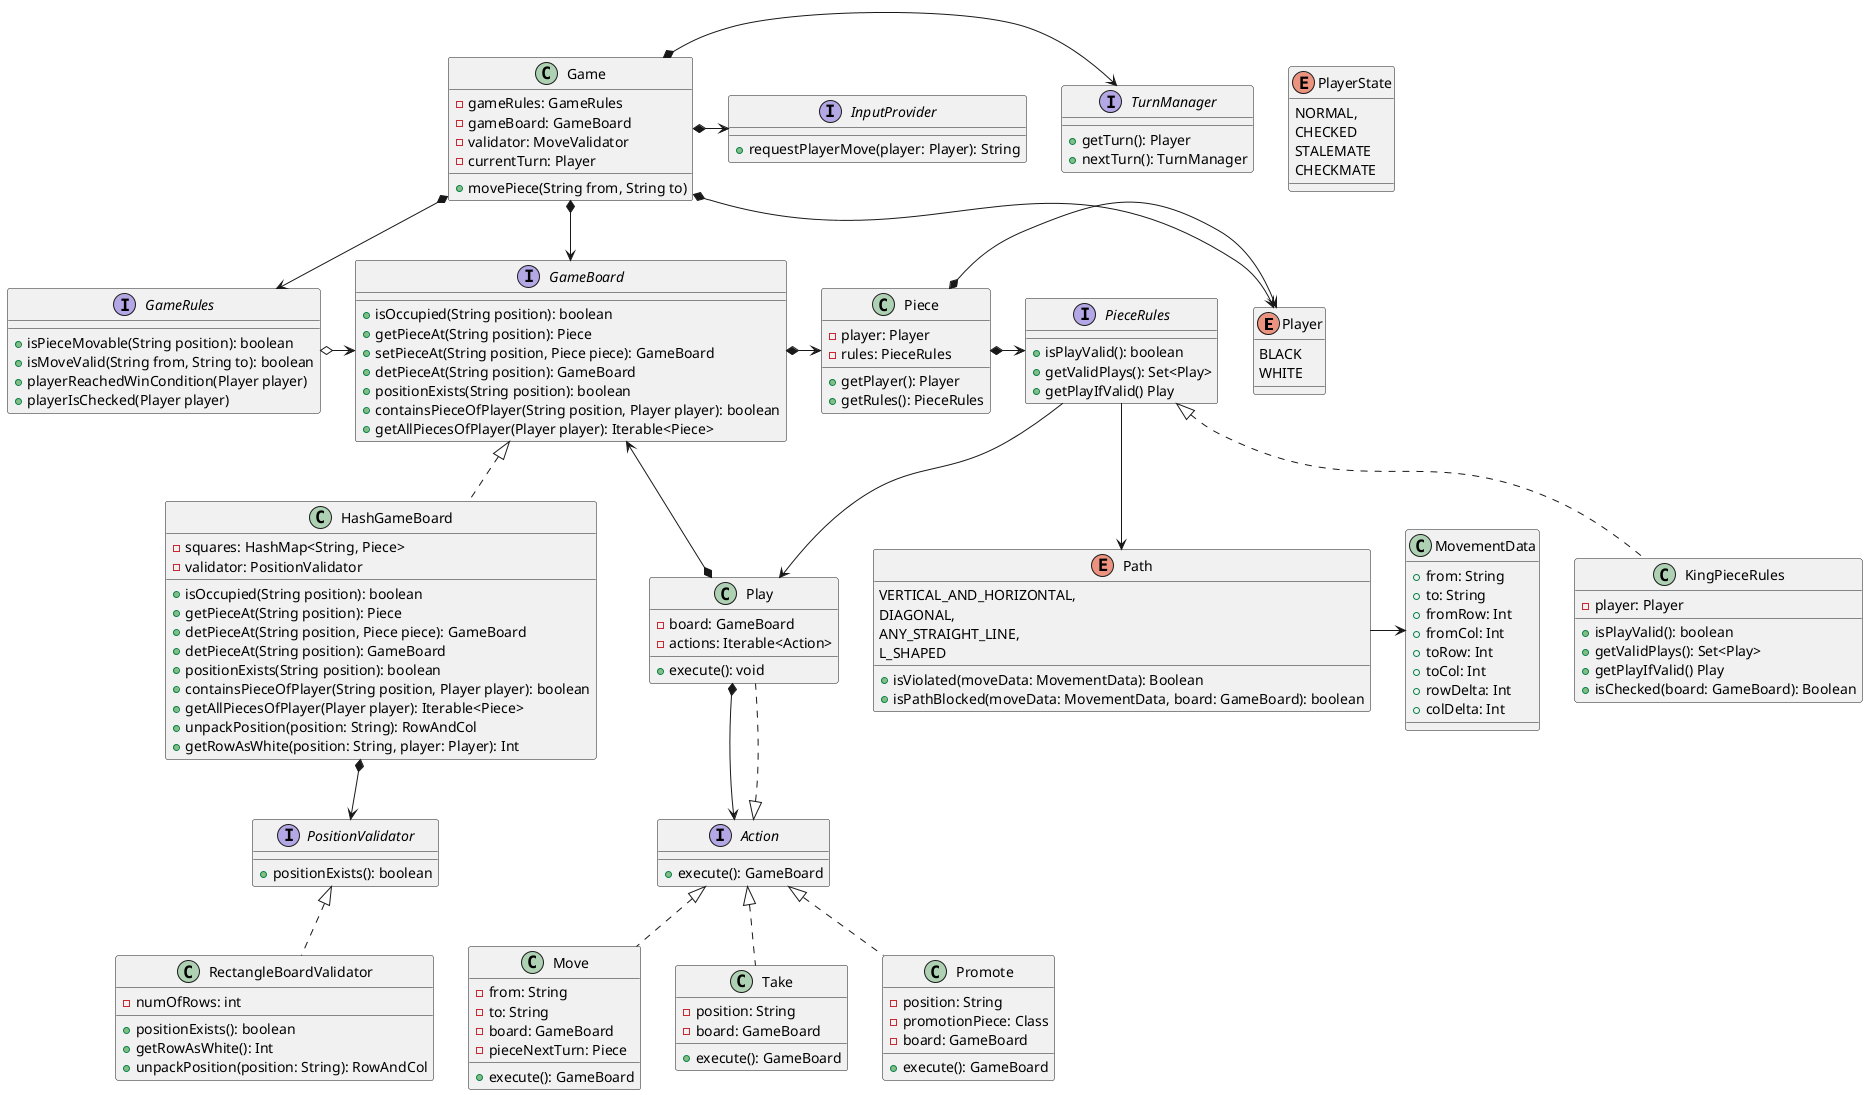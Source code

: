 @startuml
'https://plantuml.com/class-diagram

'enum Color {
'WHITE
'BLACK
'}
'TODO: update

enum Player {
    BLACK
    WHITE
}

class Game {
    - gameRules: GameRules
    - gameBoard: GameBoard
    - validator: MoveValidator
    - currentTurn: Player
    ' isMovable would be used in movePiece(): it permits, for instance, to block the rival's pieces, or piece movements when the player's king is checked.
    + movePiece(String from, String to)
}

interface InputProvider {
    + requestPlayerMove(player: Player): String
}

interface TurnManager {
    + getTurn(): Player
    + nextTurn(): TurnManager
}

interface GameRules {
    + isPieceMovable(String position): boolean
    + isMoveValid(String from, String to): boolean
    + playerReachedWinCondition(Player player)
    + playerIsChecked(Player player)
}

interface GameBoard {
    + isOccupied(String position): boolean
    + getPieceAt(String position): Piece
    + setPieceAt(String position, Piece piece): GameBoard
    + detPieceAt(String position): GameBoard
    + positionExists(String position): boolean
    + containsPieceOfPlayer(String position, Player player): boolean
    + getAllPiecesOfPlayer(Player player): Iterable<Piece>
}

'interface MoveValidator {
'    + isPieceMovable(String position): boolean
'    + isMoveValid(String from, String to): boolean
'    'TODO: Maybe instead have a method that gets all movable pieces? Or maybe isMovable() should support polymorphism by Piece. In that case, it should be a method of that interface.
'}

class HashGameBoard implements GameBoard {
    - squares: HashMap<String, Piece>
    - validator: PositionValidator
    + isOccupied(String position): boolean
    + getPieceAt(String position): Piece
    + detPieceAt(String position, Piece piece): GameBoard
    + detPieceAt(String position): GameBoard
    + positionExists(String position): boolean
    + containsPieceOfPlayer(String position, Player player): boolean
    + getAllPiecesOfPlayer(Player player): Iterable<Piece>
    + unpackPosition(position: String): RowAndCol
    + getRowAsWhite(position: String, player: Player): Int
}

interface PositionValidator {
    ' Allows to define different kinds of game board
    + positionExists(): boolean
}

class RectangleBoardValidator implements PositionValidator {
    - numOfRows: int
    + positionExists(): boolean
    + getRowAsWhite(): Int
    + unpackPosition(position: String): RowAndCol
}

'class Square {
'    - x: Character
'    - y: int
'    - pieceOccupying: Piece
'
'    + getX(): Character
'    + getY(): int
'    + isOccupied(): boolean
'    + getPieceOccupying(): Piece
'}

'interface Rule {
'    + isViolated(Square currSquare, Square newSquare): boolean
'}

'class BoardLimitsRule implements Rule {
'}

'class RuleSet implements Rule {
'    - rules: Iterable<Rule>
'    + isViolated(Square currSquare, Square newSquare): boolean
'}

'class MoveRuleSet {
'
'    + getValidMoves(): Iterable<String>
'}

'class MoveFilter {
'}

' class PawnMove implements Rule {
'   boolean isViolated(Square currSquare, Square newSquare) {
'       return currSquare.y == newSquare.y + 1;
'   }
'}
'
' class
'
'

class Play implements Action {
    - board: GameBoard
    - actions: Iterable<Action>
    + execute(): void
}

interface Action {
    + execute(): GameBoard
}

class Move implements Action {
    - from: String
    - to: String
    - board: GameBoard
    - pieceNextTurn: Piece
    + execute(): GameBoard
}

class Take implements Action {
    - position: String
    - board: GameBoard
    + execute(): GameBoard
    ' TODO: Sometimes moving our piece implicitly includes taking the rival's piece (we reassign the latter's board position to the former, so the reference is replaced). Think about this.
}

class Promote implements Action {
    - position: String
    - promotionPiece: Class
    - board: GameBoard
    + execute(): GameBoard
}

class Piece {
    - player: Player
    - rules: PieceRules
    + getPlayer(): Player
    + getRules(): PieceRules
}

interface PieceRules {
    + isPlayValid(): boolean
    + getValidPlays(): Set<Play>
    + getPlayIfValid() Play
}

class KingPieceRules implements PieceRules {
    - player: Player
    + isPlayValid(): boolean
    + getValidPlays(): Set<Play>
    + getPlayIfValid() Play
    + isChecked(board: GameBoard): Boolean
}

enum PlayerState {
    NORMAL,
    CHECKED
    STALEMATE
    CHECKMATE
}

enum Path {
    VERTICAL_AND_HORIZONTAL,
    DIAGONAL,
    ANY_STRAIGHT_LINE,
    L_SHAPED

    + isViolated(moveData: MovementData): Boolean
    + isPathBlocked(moveData: MovementData, board: GameBoard): boolean
    ' Checks whether something is blocking the path between a piece and a position.
}

class MovementData {
    + from: String
    + to: String
    + fromRow: Int
    + fromCol: Int
    + toRow: Int
    + toCol: Int
    + rowDelta: Int
    + colDelta: Int
}

'enum StandardPiece {
'    KING
'    ROOK
'    QUEEN
'    BISHOP
'    KNIGHT
'    PAWN
'
'    + getInstanceOf(StandardPiece piece, Player player)
'}

'class King extends Piece {
'    move(Square): void
'}
'class Rook extends Piece {
'    move(Square): void
'}
'class Bishop extends Piece {
'    move(Square): void
'}
'class Queen extends Piece {
'    move(Square): void
'}
'class Knight extends Piece {
'    move(Square): void
'}
'class Pawn extends Piece {
'    move(Square): void
'}

Game *--> GameRules
Game *-> GameBoard
Game *-> TurnManager
Game *-> Player
Game *-> InputProvider
'MoveValidator -> GameRules

GameRules o-> GameBoard
GameBoard *-> Piece
HashGameBoard *--> PositionValidator
'Piece -> MoveRuleSet
'RuleSet -> Rule
'Piece -> Rule
Piece *-> Player
Piece *-> PieceRules
PieceRules --> Path
PieceRules -> Play
Play *--> Action
Play *--> GameBoard
Path -> MovementData



'TODO: The fact that you cannot take your own pieces is a general rule. Check and checkmate are, too; even board-limit rules. Think about which general rules could be represented and how.


@enduml